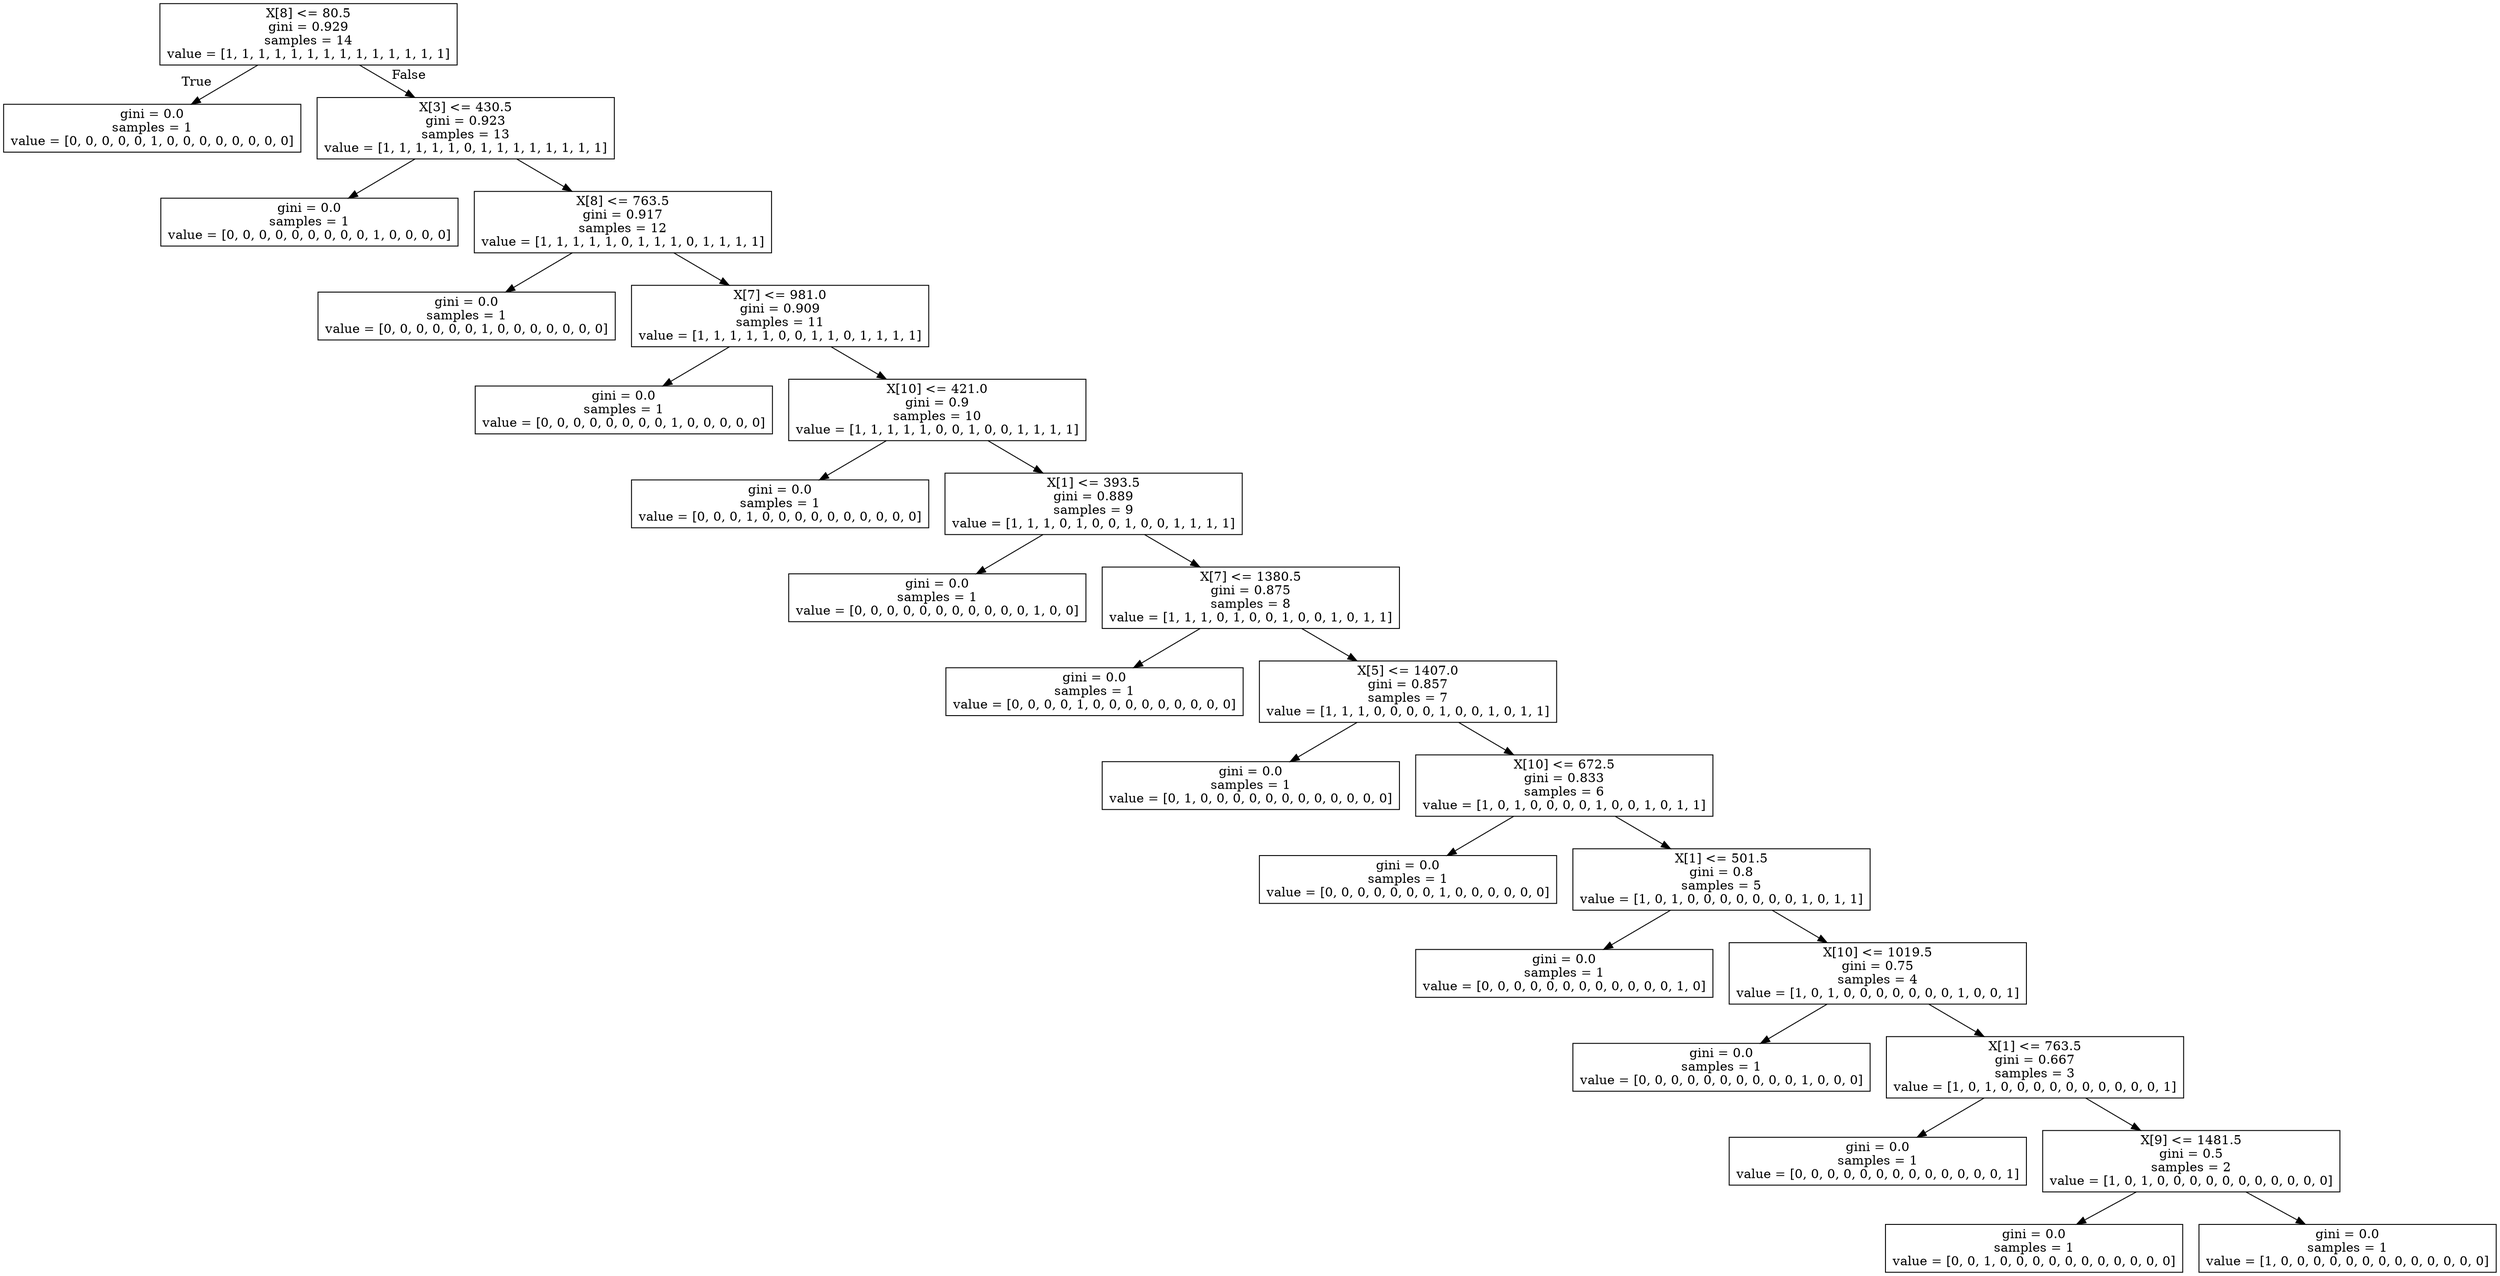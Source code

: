 digraph Tree {
node [shape=box] ;
0 [label="X[8] <= 80.5\ngini = 0.929\nsamples = 14\nvalue = [1, 1, 1, 1, 1, 1, 1, 1, 1, 1, 1, 1, 1, 1]"] ;
1 [label="gini = 0.0\nsamples = 1\nvalue = [0, 0, 0, 0, 0, 1, 0, 0, 0, 0, 0, 0, 0, 0]"] ;
0 -> 1 [labeldistance=2.5, labelangle=45, headlabel="True"] ;
2 [label="X[3] <= 430.5\ngini = 0.923\nsamples = 13\nvalue = [1, 1, 1, 1, 1, 0, 1, 1, 1, 1, 1, 1, 1, 1]"] ;
0 -> 2 [labeldistance=2.5, labelangle=-45, headlabel="False"] ;
3 [label="gini = 0.0\nsamples = 1\nvalue = [0, 0, 0, 0, 0, 0, 0, 0, 0, 1, 0, 0, 0, 0]"] ;
2 -> 3 ;
4 [label="X[8] <= 763.5\ngini = 0.917\nsamples = 12\nvalue = [1, 1, 1, 1, 1, 0, 1, 1, 1, 0, 1, 1, 1, 1]"] ;
2 -> 4 ;
5 [label="gini = 0.0\nsamples = 1\nvalue = [0, 0, 0, 0, 0, 0, 1, 0, 0, 0, 0, 0, 0, 0]"] ;
4 -> 5 ;
6 [label="X[7] <= 981.0\ngini = 0.909\nsamples = 11\nvalue = [1, 1, 1, 1, 1, 0, 0, 1, 1, 0, 1, 1, 1, 1]"] ;
4 -> 6 ;
7 [label="gini = 0.0\nsamples = 1\nvalue = [0, 0, 0, 0, 0, 0, 0, 0, 1, 0, 0, 0, 0, 0]"] ;
6 -> 7 ;
8 [label="X[10] <= 421.0\ngini = 0.9\nsamples = 10\nvalue = [1, 1, 1, 1, 1, 0, 0, 1, 0, 0, 1, 1, 1, 1]"] ;
6 -> 8 ;
9 [label="gini = 0.0\nsamples = 1\nvalue = [0, 0, 0, 1, 0, 0, 0, 0, 0, 0, 0, 0, 0, 0]"] ;
8 -> 9 ;
10 [label="X[1] <= 393.5\ngini = 0.889\nsamples = 9\nvalue = [1, 1, 1, 0, 1, 0, 0, 1, 0, 0, 1, 1, 1, 1]"] ;
8 -> 10 ;
11 [label="gini = 0.0\nsamples = 1\nvalue = [0, 0, 0, 0, 0, 0, 0, 0, 0, 0, 0, 1, 0, 0]"] ;
10 -> 11 ;
12 [label="X[7] <= 1380.5\ngini = 0.875\nsamples = 8\nvalue = [1, 1, 1, 0, 1, 0, 0, 1, 0, 0, 1, 0, 1, 1]"] ;
10 -> 12 ;
13 [label="gini = 0.0\nsamples = 1\nvalue = [0, 0, 0, 0, 1, 0, 0, 0, 0, 0, 0, 0, 0, 0]"] ;
12 -> 13 ;
14 [label="X[5] <= 1407.0\ngini = 0.857\nsamples = 7\nvalue = [1, 1, 1, 0, 0, 0, 0, 1, 0, 0, 1, 0, 1, 1]"] ;
12 -> 14 ;
15 [label="gini = 0.0\nsamples = 1\nvalue = [0, 1, 0, 0, 0, 0, 0, 0, 0, 0, 0, 0, 0, 0]"] ;
14 -> 15 ;
16 [label="X[10] <= 672.5\ngini = 0.833\nsamples = 6\nvalue = [1, 0, 1, 0, 0, 0, 0, 1, 0, 0, 1, 0, 1, 1]"] ;
14 -> 16 ;
17 [label="gini = 0.0\nsamples = 1\nvalue = [0, 0, 0, 0, 0, 0, 0, 1, 0, 0, 0, 0, 0, 0]"] ;
16 -> 17 ;
18 [label="X[1] <= 501.5\ngini = 0.8\nsamples = 5\nvalue = [1, 0, 1, 0, 0, 0, 0, 0, 0, 0, 1, 0, 1, 1]"] ;
16 -> 18 ;
19 [label="gini = 0.0\nsamples = 1\nvalue = [0, 0, 0, 0, 0, 0, 0, 0, 0, 0, 0, 0, 1, 0]"] ;
18 -> 19 ;
20 [label="X[10] <= 1019.5\ngini = 0.75\nsamples = 4\nvalue = [1, 0, 1, 0, 0, 0, 0, 0, 0, 0, 1, 0, 0, 1]"] ;
18 -> 20 ;
21 [label="gini = 0.0\nsamples = 1\nvalue = [0, 0, 0, 0, 0, 0, 0, 0, 0, 0, 1, 0, 0, 0]"] ;
20 -> 21 ;
22 [label="X[1] <= 763.5\ngini = 0.667\nsamples = 3\nvalue = [1, 0, 1, 0, 0, 0, 0, 0, 0, 0, 0, 0, 0, 1]"] ;
20 -> 22 ;
23 [label="gini = 0.0\nsamples = 1\nvalue = [0, 0, 0, 0, 0, 0, 0, 0, 0, 0, 0, 0, 0, 1]"] ;
22 -> 23 ;
24 [label="X[9] <= 1481.5\ngini = 0.5\nsamples = 2\nvalue = [1, 0, 1, 0, 0, 0, 0, 0, 0, 0, 0, 0, 0, 0]"] ;
22 -> 24 ;
25 [label="gini = 0.0\nsamples = 1\nvalue = [0, 0, 1, 0, 0, 0, 0, 0, 0, 0, 0, 0, 0, 0]"] ;
24 -> 25 ;
26 [label="gini = 0.0\nsamples = 1\nvalue = [1, 0, 0, 0, 0, 0, 0, 0, 0, 0, 0, 0, 0, 0]"] ;
24 -> 26 ;
}